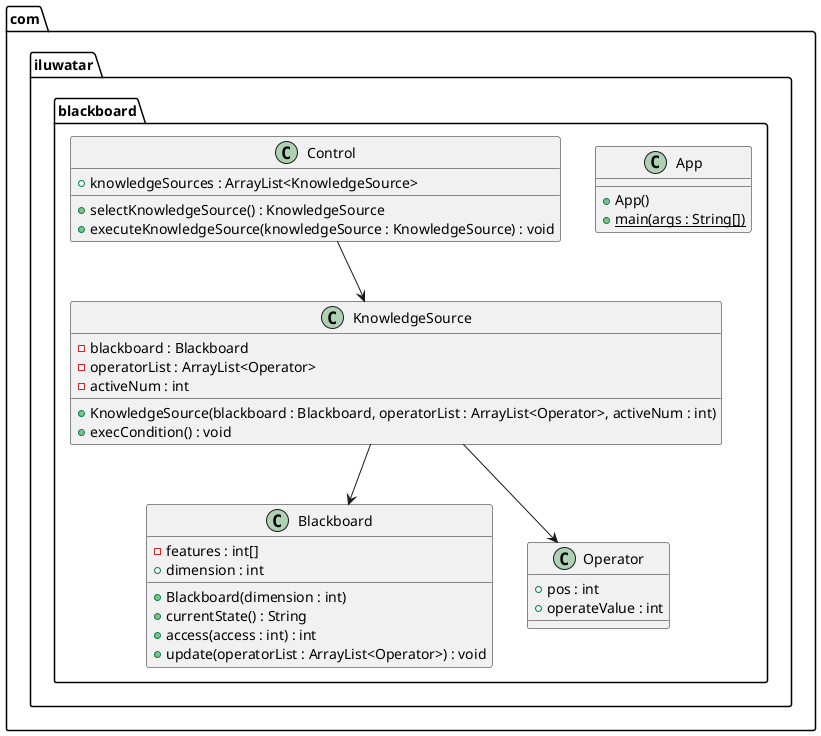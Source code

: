 @startuml
package com.iluwatar.blackboard {
  class App {
    + App()
    + main(args : String[]) {static}
  }
  class Blackboard{
    - features : int[]
    + dimension : int
    + Blackboard(dimension : int)
    + currentState() : String
    + access(access : int) : int
    + update(operatorList : ArrayList<Operator>) : void
  }
  class Control{
    + knowledgeSources : ArrayList<KnowledgeSource>
    + selectKnowledgeSource() : KnowledgeSource
    + executeKnowledgeSource(knowledgeSource : KnowledgeSource) : void
  }
  class KnowledgeSource{
    - blackboard : Blackboard
    - operatorList : ArrayList<Operator>
    - activeNum : int
    + KnowledgeSource(blackboard : Blackboard, operatorList : ArrayList<Operator>, activeNum : int)
    + execCondition() : void
  }
  class Operator{
    + pos : int
    + operateValue : int
  }
  KnowledgeSource --> Blackboard
  KnowledgeSource --> Operator
  Control --> KnowledgeSource
}
@enduml